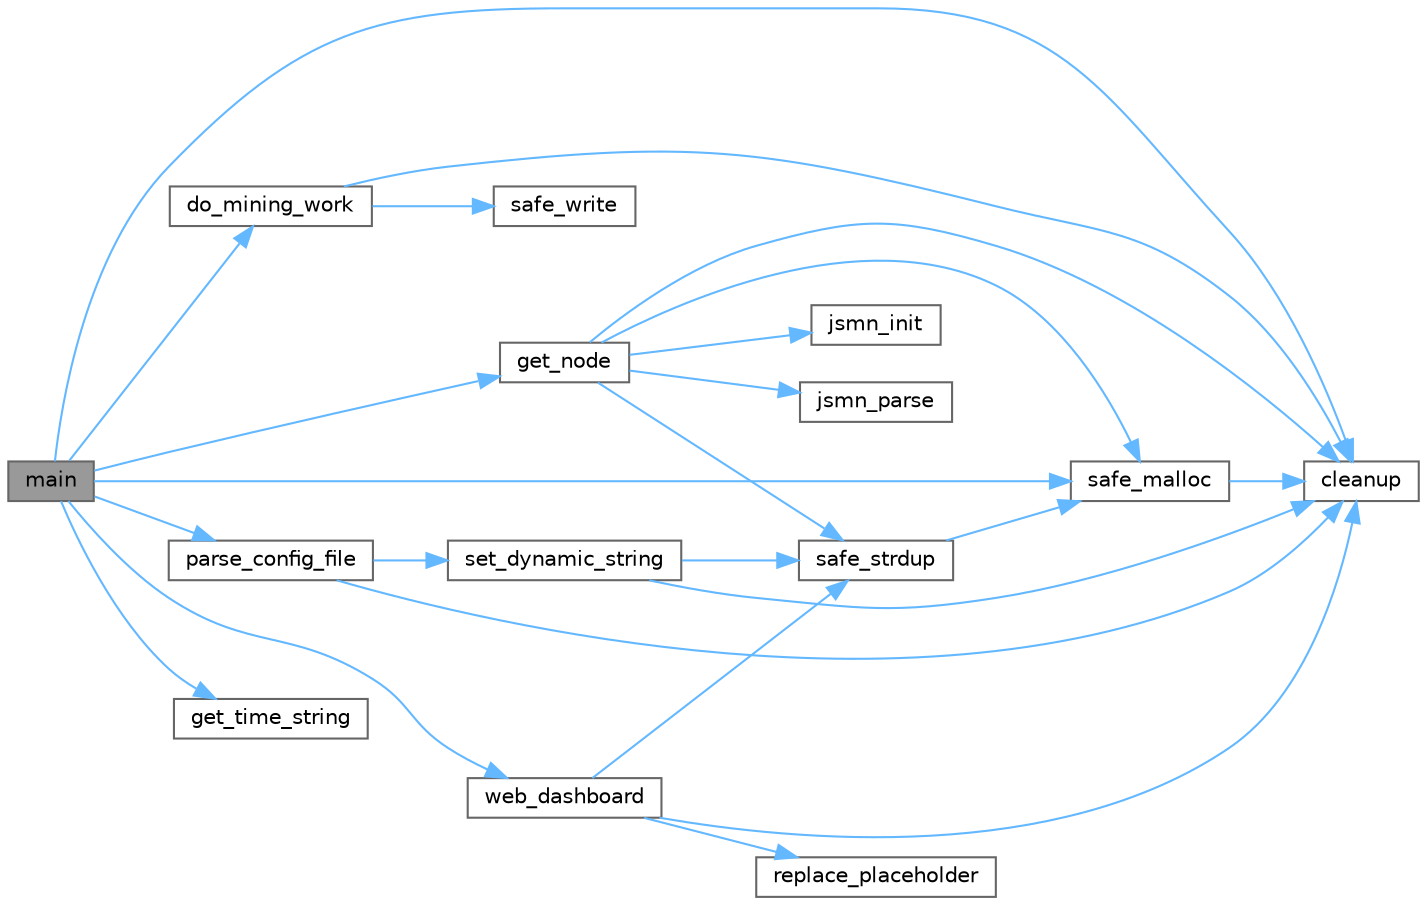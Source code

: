 digraph "main"
{
 // LATEX_PDF_SIZE
  bgcolor="transparent";
  edge [fontname=Helvetica,fontsize=10,labelfontname=Helvetica,labelfontsize=10];
  node [fontname=Helvetica,fontsize=10,shape=box,height=0.2,width=0.4];
  rankdir="LR";
  Node1 [id="Node000001",label="main",height=0.2,width=0.4,color="gray40", fillcolor="grey60", style="filled", fontcolor="black",tooltip=" "];
  Node1 -> Node2 [id="edge1_Node000001_Node000002",color="steelblue1",style="solid",tooltip=" "];
  Node2 [id="Node000002",label="cleanup",height=0.2,width=0.4,color="grey40", fillcolor="white", style="filled",URL="$main_8c.html#ad0c203a7871b92a0e2f96ea27bb44563",tooltip=" "];
  Node1 -> Node3 [id="edge2_Node000001_Node000003",color="steelblue1",style="solid",tooltip=" "];
  Node3 [id="Node000003",label="do_mining_work",height=0.2,width=0.4,color="grey40", fillcolor="white", style="filled",URL="$main_8c.html#a9a168093db4d5cfcbad68a2cc4351de5",tooltip=" "];
  Node3 -> Node2 [id="edge3_Node000003_Node000002",color="steelblue1",style="solid",tooltip=" "];
  Node3 -> Node4 [id="edge4_Node000003_Node000004",color="steelblue1",style="solid",tooltip=" "];
  Node4 [id="Node000004",label="safe_write",height=0.2,width=0.4,color="grey40", fillcolor="white", style="filled",URL="$main_8c.html#a56ae64e2554230d6af0c2d9ac329b276",tooltip=" "];
  Node1 -> Node5 [id="edge5_Node000001_Node000005",color="steelblue1",style="solid",tooltip=" "];
  Node5 [id="Node000005",label="get_node",height=0.2,width=0.4,color="grey40", fillcolor="white", style="filled",URL="$main_8c.html#aff6e9778c973acbd57e67502230d1c54",tooltip=" "];
  Node5 -> Node2 [id="edge6_Node000005_Node000002",color="steelblue1",style="solid",tooltip=" "];
  Node5 -> Node6 [id="edge7_Node000005_Node000006",color="steelblue1",style="solid",tooltip=" "];
  Node6 [id="Node000006",label="jsmn_init",height=0.2,width=0.4,color="grey40", fillcolor="white", style="filled",URL="$jsmn_8h.html#ac18a603f0737ecb4e953b4335d9652bb",tooltip=" "];
  Node5 -> Node7 [id="edge8_Node000005_Node000007",color="steelblue1",style="solid",tooltip=" "];
  Node7 [id="Node000007",label="jsmn_parse",height=0.2,width=0.4,color="grey40", fillcolor="white", style="filled",URL="$jsmn_8h.html#a5e34c2b99133f3b538bf8a12a6313184",tooltip=" "];
  Node5 -> Node8 [id="edge9_Node000005_Node000008",color="steelblue1",style="solid",tooltip=" "];
  Node8 [id="Node000008",label="safe_malloc",height=0.2,width=0.4,color="grey40", fillcolor="white", style="filled",URL="$main_8c.html#a497911ca7f5ebdd86a896550198c5bff",tooltip=" "];
  Node8 -> Node2 [id="edge10_Node000008_Node000002",color="steelblue1",style="solid",tooltip=" "];
  Node5 -> Node9 [id="edge11_Node000005_Node000009",color="steelblue1",style="solid",tooltip=" "];
  Node9 [id="Node000009",label="safe_strdup",height=0.2,width=0.4,color="grey40", fillcolor="white", style="filled",URL="$main_8c.html#a17748bd87efdbf064e4a0737d38be828",tooltip=" "];
  Node9 -> Node8 [id="edge12_Node000009_Node000008",color="steelblue1",style="solid",tooltip=" "];
  Node1 -> Node10 [id="edge13_Node000001_Node000010",color="steelblue1",style="solid",tooltip=" "];
  Node10 [id="Node000010",label="get_time_string",height=0.2,width=0.4,color="grey40", fillcolor="white", style="filled",URL="$main_8c.html#a329f36e4807307a18ae6f86d9ca4d7f2",tooltip=" "];
  Node1 -> Node11 [id="edge14_Node000001_Node000011",color="steelblue1",style="solid",tooltip=" "];
  Node11 [id="Node000011",label="parse_config_file",height=0.2,width=0.4,color="grey40", fillcolor="white", style="filled",URL="$main_8c.html#ad1f233793dcb0f85a34a63332adaf27d",tooltip=" "];
  Node11 -> Node2 [id="edge15_Node000011_Node000002",color="steelblue1",style="solid",tooltip=" "];
  Node11 -> Node12 [id="edge16_Node000011_Node000012",color="steelblue1",style="solid",tooltip=" "];
  Node12 [id="Node000012",label="set_dynamic_string",height=0.2,width=0.4,color="grey40", fillcolor="white", style="filled",URL="$main_8c.html#a3eb7ed329577b4cd8c11c4e10065dcab",tooltip=" "];
  Node12 -> Node2 [id="edge17_Node000012_Node000002",color="steelblue1",style="solid",tooltip=" "];
  Node12 -> Node9 [id="edge18_Node000012_Node000009",color="steelblue1",style="solid",tooltip=" "];
  Node1 -> Node8 [id="edge19_Node000001_Node000008",color="steelblue1",style="solid",tooltip=" "];
  Node1 -> Node13 [id="edge20_Node000001_Node000013",color="steelblue1",style="solid",tooltip=" "];
  Node13 [id="Node000013",label="web_dashboard",height=0.2,width=0.4,color="grey40", fillcolor="white", style="filled",URL="$main_8c.html#a8bf2736e7b808b4681860dd72862951a",tooltip=" "];
  Node13 -> Node2 [id="edge21_Node000013_Node000002",color="steelblue1",style="solid",tooltip=" "];
  Node13 -> Node14 [id="edge22_Node000013_Node000014",color="steelblue1",style="solid",tooltip=" "];
  Node14 [id="Node000014",label="replace_placeholder",height=0.2,width=0.4,color="grey40", fillcolor="white", style="filled",URL="$main_8c.html#a553e5948f772719fd4e9bcfce8e0e3f4",tooltip=" "];
  Node13 -> Node9 [id="edge23_Node000013_Node000009",color="steelblue1",style="solid",tooltip=" "];
}
